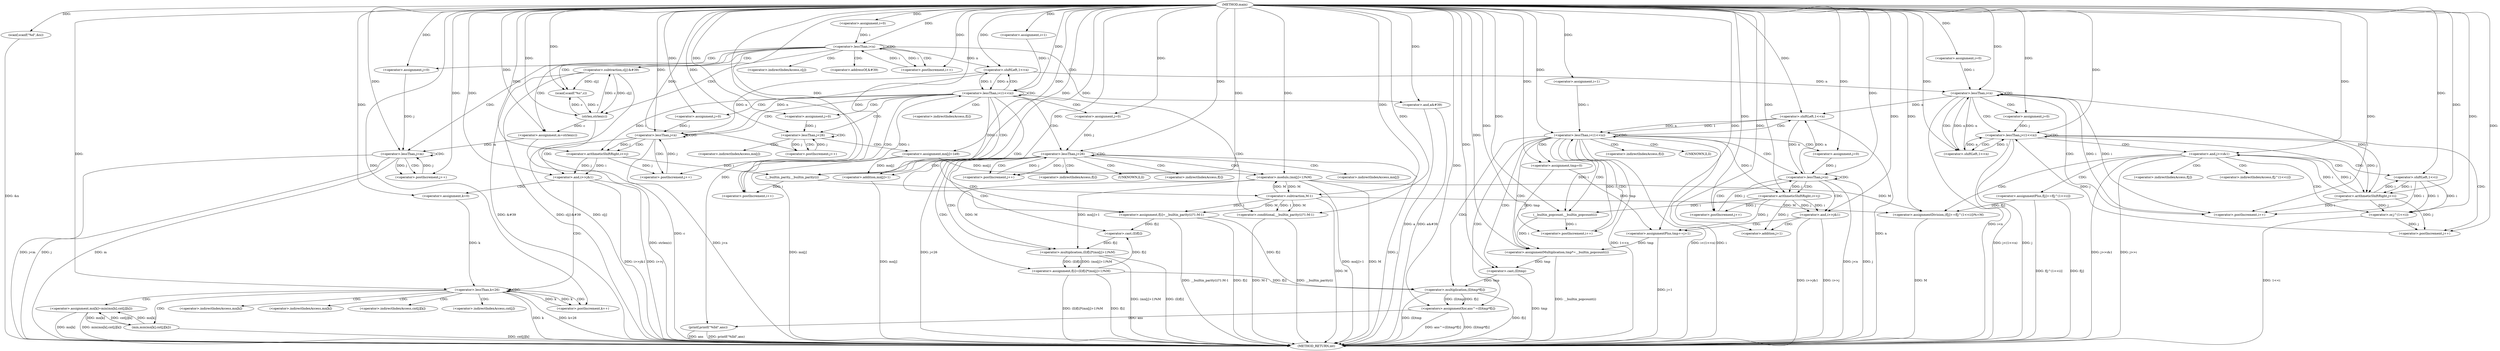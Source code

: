 digraph "main" {  
"1000102" [label = "(METHOD,main)" ]
"1000346" [label = "(METHOD_RETURN,int)" ]
"1000104" [label = "(scanf,scanf(\"%d\",&n))" ]
"1000343" [label = "(printf,printf(\"%lld\",ans))" ]
"1000110" [label = "(<operator>.assignment,i=0)" ]
"1000113" [label = "(<operator>.lessThan,i<n)" ]
"1000116" [label = "(<operator>.postIncrement,i++)" ]
"1000148" [label = "(<operator>.assignment,i=1)" ]
"1000151" [label = "(<operator>.lessThan,i<(1<<n))" ]
"1000156" [label = "(<operator>.postIncrement,i++)" ]
"1000253" [label = "(<operator>.assignment,i=0)" ]
"1000256" [label = "(<operator>.lessThan,i<n)" ]
"1000259" [label = "(<operator>.postIncrement,i++)" ]
"1000294" [label = "(<operator>.assignment,i=1)" ]
"1000297" [label = "(<operator>.lessThan,i<(1<<n))" ]
"1000302" [label = "(<operator>.postIncrement,i++)" ]
"1000137" [label = "(<operator>.subtraction,c[j]-&#39)" ]
"1000143" [label = "(<operator>.and,a&#39)" ]
"1000213" [label = "(<operator>.assignment,f[i]=__builtin_parity(i)?1:M-1)" ]
"1000263" [label = "(<operator>.assignment,j=0)" ]
"1000266" [label = "(<operator>.lessThan,j<(1<<n))" ]
"1000271" [label = "(<operator>.postIncrement,j++)" ]
"1000306" [label = "(<operator>.assignment,tmp=0)" ]
"1000330" [label = "(<operator>.assignmentMultiplication,tmp*=__builtin_popcount(i))" ]
"1000334" [label = "(<operators>.assignmentXor,ans^=(ll)tmp*f[i])" ]
"1000120" [label = "(scanf,scanf(\"%s\",c))" ]
"1000123" [label = "(<operator>.assignment,m=strlen(c))" ]
"1000129" [label = "(<operator>.assignment,j=0)" ]
"1000132" [label = "(<operator>.lessThan,j<m)" ]
"1000135" [label = "(<operator>.postIncrement,j++)" ]
"1000153" [label = "(<operator>.shiftLeft,1<<n)" ]
"1000161" [label = "(<operator>.assignment,j=0)" ]
"1000164" [label = "(<operator>.lessThan,j<26)" ]
"1000167" [label = "(<operator>.postIncrement,j++)" ]
"1000169" [label = "(<operator>.assignment,mn[j]=1e9)" ]
"1000176" [label = "(<operator>.assignment,j=0)" ]
"1000179" [label = "(<operator>.lessThan,j<n)" ]
"1000182" [label = "(<operator>.postIncrement,j++)" ]
"1000226" [label = "(<operator>.assignment,j=0)" ]
"1000229" [label = "(<operator>.lessThan,j<26)" ]
"1000232" [label = "(<operator>.postIncrement,j++)" ]
"1000234" [label = "(<operator>.assignment,f[i]=(ll)f[i]*(mn[j]+1)%M)" ]
"1000274" [label = "(<operator>.and,j>>i&1)" ]
"1000279" [label = "(<operator>.assignmentDivision,(f[j]+=f[j^(1<<i)])%=M)" ]
"1000299" [label = "(<operator>.shiftLeft,1<<n)" ]
"1000311" [label = "(<operator>.assignment,j=0)" ]
"1000314" [label = "(<operator>.lessThan,j<n)" ]
"1000317" [label = "(<operator>.postIncrement,j++)" ]
"1000185" [label = "(<operator>.and,i>>j&1)" ]
"1000217" [label = "(<operator>.conditional,__builtin_parity(i)?1:M-1)" ]
"1000268" [label = "(<operator>.shiftLeft,1<<n)" ]
"1000320" [label = "(<operator>.and,i>>j&1)" ]
"1000325" [label = "(<operator>.assignmentPlus,tmp+=j+1)" ]
"1000332" [label = "(__builtin_popcount,__builtin_popcount(i))" ]
"1000336" [label = "(<operator>.multiplication,(ll)tmp*f[i])" ]
"1000125" [label = "(strlen,strlen(c))" ]
"1000192" [label = "(<operator>.assignment,k=0)" ]
"1000195" [label = "(<operator>.lessThan,k<26)" ]
"1000198" [label = "(<operator>.postIncrement,k++)" ]
"1000200" [label = "(<operator>.assignment,mn[k]=min(mn[k],cnt[j][k]))" ]
"1000218" [label = "(__builtin_parity,__builtin_parity(i))" ]
"1000221" [label = "(<operator>.subtraction,M-1)" ]
"1000238" [label = "(<operator>.multiplication,(ll)f[i]*(mn[j]+1)%M)" ]
"1000275" [label = "(<operator>.arithmeticShiftRight,j>>i)" ]
"1000280" [label = "(<operator>.assignmentPlus,f[j]+=f[j^(1<<i)])" ]
"1000337" [label = "(<operator>.cast,(ll)tmp)" ]
"1000186" [label = "(<operator>.arithmeticShiftRight,i>>j)" ]
"1000239" [label = "(<operator>.cast,(ll)f[i])" ]
"1000244" [label = "(<operator>.modulo,(mn[j]+1)%M)" ]
"1000321" [label = "(<operator>.arithmeticShiftRight,i>>j)" ]
"1000327" [label = "(<operator>.addition,j+1)" ]
"1000204" [label = "(min,min(mn[k],cnt[j][k]))" ]
"1000245" [label = "(<operator>.addition,mn[j]+1)" ]
"1000286" [label = "(<operator>.or,j^(1<<i))" ]
"1000288" [label = "(<operator>.shiftLeft,1<<i)" ]
"1000138" [label = "(<operator>.indirectIndexAccess,c[j])" ]
"1000141" [label = "(<operator>.addressOf,&#39)" ]
"1000214" [label = "(<operator>.indirectIndexAccess,f[i])" ]
"1000170" [label = "(<operator>.indirectIndexAccess,mn[j])" ]
"1000235" [label = "(<operator>.indirectIndexAccess,f[i])" ]
"1000340" [label = "(<operator>.indirectIndexAccess,f[i])" ]
"1000281" [label = "(<operator>.indirectIndexAccess,f[j])" ]
"1000284" [label = "(<operator>.indirectIndexAccess,f[j^(1<<i)])" ]
"1000338" [label = "(UNKNOWN,ll,ll)" ]
"1000201" [label = "(<operator>.indirectIndexAccess,mn[k])" ]
"1000240" [label = "(UNKNOWN,ll,ll)" ]
"1000241" [label = "(<operator>.indirectIndexAccess,f[i])" ]
"1000205" [label = "(<operator>.indirectIndexAccess,mn[k])" ]
"1000208" [label = "(<operator>.indirectIndexAccess,cnt[j][k])" ]
"1000246" [label = "(<operator>.indirectIndexAccess,mn[j])" ]
"1000209" [label = "(<operator>.indirectIndexAccess,cnt[j])" ]
  "1000104" -> "1000346"  [ label = "DDG: &n"] 
  "1000256" -> "1000346"  [ label = "DDG: i<n"] 
  "1000297" -> "1000346"  [ label = "DDG: i"] 
  "1000299" -> "1000346"  [ label = "DDG: n"] 
  "1000297" -> "1000346"  [ label = "DDG: 1<<n"] 
  "1000297" -> "1000346"  [ label = "DDG: i<(1<<n)"] 
  "1000343" -> "1000346"  [ label = "DDG: ans"] 
  "1000343" -> "1000346"  [ label = "DDG: printf(\"%lld\",ans)"] 
  "1000314" -> "1000346"  [ label = "DDG: j"] 
  "1000314" -> "1000346"  [ label = "DDG: j<n"] 
  "1000330" -> "1000346"  [ label = "DDG: __builtin_popcount(i)"] 
  "1000337" -> "1000346"  [ label = "DDG: tmp"] 
  "1000336" -> "1000346"  [ label = "DDG: (ll)tmp"] 
  "1000336" -> "1000346"  [ label = "DDG: f[i]"] 
  "1000334" -> "1000346"  [ label = "DDG: (ll)tmp*f[i]"] 
  "1000334" -> "1000346"  [ label = "DDG: ans^=(ll)tmp*f[i]"] 
  "1000320" -> "1000346"  [ label = "DDG: i>>j"] 
  "1000320" -> "1000346"  [ label = "DDG: i>>j&1"] 
  "1000325" -> "1000346"  [ label = "DDG: j+1"] 
  "1000266" -> "1000346"  [ label = "DDG: j"] 
  "1000266" -> "1000346"  [ label = "DDG: j<(1<<n)"] 
  "1000274" -> "1000346"  [ label = "DDG: j>>i"] 
  "1000274" -> "1000346"  [ label = "DDG: j>>i&1"] 
  "1000280" -> "1000346"  [ label = "DDG: f[j]"] 
  "1000286" -> "1000346"  [ label = "DDG: 1<<i"] 
  "1000280" -> "1000346"  [ label = "DDG: f[j^(1<<i)]"] 
  "1000279" -> "1000346"  [ label = "DDG: M"] 
  "1000179" -> "1000346"  [ label = "DDG: j<n"] 
  "1000213" -> "1000346"  [ label = "DDG: f[i]"] 
  "1000217" -> "1000346"  [ label = "DDG: __builtin_parity(i)"] 
  "1000221" -> "1000346"  [ label = "DDG: M"] 
  "1000217" -> "1000346"  [ label = "DDG: M-1"] 
  "1000213" -> "1000346"  [ label = "DDG: __builtin_parity(i)?1:M-1"] 
  "1000229" -> "1000346"  [ label = "DDG: j"] 
  "1000229" -> "1000346"  [ label = "DDG: j<26"] 
  "1000234" -> "1000346"  [ label = "DDG: f[i]"] 
  "1000238" -> "1000346"  [ label = "DDG: (ll)f[i]"] 
  "1000245" -> "1000346"  [ label = "DDG: mn[j]"] 
  "1000244" -> "1000346"  [ label = "DDG: mn[j]+1"] 
  "1000244" -> "1000346"  [ label = "DDG: M"] 
  "1000238" -> "1000346"  [ label = "DDG: (mn[j]+1)%M"] 
  "1000234" -> "1000346"  [ label = "DDG: (ll)f[i]*(mn[j]+1)%M"] 
  "1000185" -> "1000346"  [ label = "DDG: i>>j"] 
  "1000185" -> "1000346"  [ label = "DDG: i>>j&1"] 
  "1000195" -> "1000346"  [ label = "DDG: k"] 
  "1000195" -> "1000346"  [ label = "DDG: k<26"] 
  "1000200" -> "1000346"  [ label = "DDG: mn[k]"] 
  "1000204" -> "1000346"  [ label = "DDG: cnt[j][k]"] 
  "1000200" -> "1000346"  [ label = "DDG: min(mn[k],cnt[j][k])"] 
  "1000169" -> "1000346"  [ label = "DDG: mn[j]"] 
  "1000125" -> "1000346"  [ label = "DDG: c"] 
  "1000123" -> "1000346"  [ label = "DDG: strlen(c)"] 
  "1000132" -> "1000346"  [ label = "DDG: j"] 
  "1000132" -> "1000346"  [ label = "DDG: m"] 
  "1000132" -> "1000346"  [ label = "DDG: j<m"] 
  "1000137" -> "1000346"  [ label = "DDG: c[j]"] 
  "1000137" -> "1000346"  [ label = "DDG: &#39"] 
  "1000137" -> "1000346"  [ label = "DDG: c[j]-&#39"] 
  "1000143" -> "1000346"  [ label = "DDG: a&#39"] 
  "1000143" -> "1000346"  [ label = "DDG: a"] 
  "1000102" -> "1000104"  [ label = "DDG: "] 
  "1000102" -> "1000110"  [ label = "DDG: "] 
  "1000102" -> "1000148"  [ label = "DDG: "] 
  "1000102" -> "1000253"  [ label = "DDG: "] 
  "1000102" -> "1000294"  [ label = "DDG: "] 
  "1000102" -> "1000343"  [ label = "DDG: "] 
  "1000334" -> "1000343"  [ label = "DDG: ans"] 
  "1000110" -> "1000113"  [ label = "DDG: i"] 
  "1000116" -> "1000113"  [ label = "DDG: i"] 
  "1000102" -> "1000113"  [ label = "DDG: "] 
  "1000113" -> "1000116"  [ label = "DDG: i"] 
  "1000102" -> "1000116"  [ label = "DDG: "] 
  "1000148" -> "1000151"  [ label = "DDG: i"] 
  "1000156" -> "1000151"  [ label = "DDG: i"] 
  "1000102" -> "1000151"  [ label = "DDG: "] 
  "1000153" -> "1000151"  [ label = "DDG: n"] 
  "1000153" -> "1000151"  [ label = "DDG: 1"] 
  "1000218" -> "1000156"  [ label = "DDG: i"] 
  "1000102" -> "1000156"  [ label = "DDG: "] 
  "1000102" -> "1000213"  [ label = "DDG: "] 
  "1000221" -> "1000213"  [ label = "DDG: M"] 
  "1000221" -> "1000213"  [ label = "DDG: 1"] 
  "1000253" -> "1000256"  [ label = "DDG: i"] 
  "1000259" -> "1000256"  [ label = "DDG: i"] 
  "1000102" -> "1000256"  [ label = "DDG: "] 
  "1000153" -> "1000256"  [ label = "DDG: n"] 
  "1000268" -> "1000256"  [ label = "DDG: n"] 
  "1000256" -> "1000259"  [ label = "DDG: i"] 
  "1000275" -> "1000259"  [ label = "DDG: i"] 
  "1000288" -> "1000259"  [ label = "DDG: i"] 
  "1000102" -> "1000259"  [ label = "DDG: "] 
  "1000102" -> "1000263"  [ label = "DDG: "] 
  "1000294" -> "1000297"  [ label = "DDG: i"] 
  "1000302" -> "1000297"  [ label = "DDG: i"] 
  "1000102" -> "1000297"  [ label = "DDG: "] 
  "1000299" -> "1000297"  [ label = "DDG: 1"] 
  "1000299" -> "1000297"  [ label = "DDG: n"] 
  "1000332" -> "1000302"  [ label = "DDG: i"] 
  "1000102" -> "1000302"  [ label = "DDG: "] 
  "1000102" -> "1000306"  [ label = "DDG: "] 
  "1000332" -> "1000330"  [ label = "DDG: i"] 
  "1000102" -> "1000120"  [ label = "DDG: "] 
  "1000125" -> "1000123"  [ label = "DDG: c"] 
  "1000102" -> "1000129"  [ label = "DDG: "] 
  "1000125" -> "1000137"  [ label = "DDG: c"] 
  "1000102" -> "1000143"  [ label = "DDG: "] 
  "1000102" -> "1000153"  [ label = "DDG: "] 
  "1000113" -> "1000153"  [ label = "DDG: n"] 
  "1000179" -> "1000153"  [ label = "DDG: n"] 
  "1000102" -> "1000161"  [ label = "DDG: "] 
  "1000102" -> "1000169"  [ label = "DDG: "] 
  "1000102" -> "1000176"  [ label = "DDG: "] 
  "1000102" -> "1000226"  [ label = "DDG: "] 
  "1000238" -> "1000234"  [ label = "DDG: (ll)f[i]"] 
  "1000238" -> "1000234"  [ label = "DDG: (mn[j]+1)%M"] 
  "1000263" -> "1000266"  [ label = "DDG: j"] 
  "1000271" -> "1000266"  [ label = "DDG: j"] 
  "1000102" -> "1000266"  [ label = "DDG: "] 
  "1000268" -> "1000266"  [ label = "DDG: 1"] 
  "1000268" -> "1000266"  [ label = "DDG: n"] 
  "1000275" -> "1000271"  [ label = "DDG: j"] 
  "1000286" -> "1000271"  [ label = "DDG: j"] 
  "1000102" -> "1000271"  [ label = "DDG: "] 
  "1000221" -> "1000279"  [ label = "DDG: M"] 
  "1000244" -> "1000279"  [ label = "DDG: M"] 
  "1000102" -> "1000279"  [ label = "DDG: "] 
  "1000102" -> "1000299"  [ label = "DDG: "] 
  "1000256" -> "1000299"  [ label = "DDG: n"] 
  "1000314" -> "1000299"  [ label = "DDG: n"] 
  "1000102" -> "1000311"  [ label = "DDG: "] 
  "1000306" -> "1000330"  [ label = "DDG: tmp"] 
  "1000325" -> "1000330"  [ label = "DDG: tmp"] 
  "1000102" -> "1000330"  [ label = "DDG: "] 
  "1000102" -> "1000334"  [ label = "DDG: "] 
  "1000336" -> "1000334"  [ label = "DDG: (ll)tmp"] 
  "1000336" -> "1000334"  [ label = "DDG: f[i]"] 
  "1000125" -> "1000120"  [ label = "DDG: c"] 
  "1000137" -> "1000120"  [ label = "DDG: c[j]"] 
  "1000102" -> "1000123"  [ label = "DDG: "] 
  "1000129" -> "1000132"  [ label = "DDG: j"] 
  "1000135" -> "1000132"  [ label = "DDG: j"] 
  "1000102" -> "1000132"  [ label = "DDG: "] 
  "1000123" -> "1000132"  [ label = "DDG: m"] 
  "1000132" -> "1000135"  [ label = "DDG: j"] 
  "1000102" -> "1000135"  [ label = "DDG: "] 
  "1000161" -> "1000164"  [ label = "DDG: j"] 
  "1000167" -> "1000164"  [ label = "DDG: j"] 
  "1000102" -> "1000164"  [ label = "DDG: "] 
  "1000164" -> "1000167"  [ label = "DDG: j"] 
  "1000102" -> "1000167"  [ label = "DDG: "] 
  "1000176" -> "1000179"  [ label = "DDG: j"] 
  "1000182" -> "1000179"  [ label = "DDG: j"] 
  "1000102" -> "1000179"  [ label = "DDG: "] 
  "1000153" -> "1000179"  [ label = "DDG: n"] 
  "1000186" -> "1000182"  [ label = "DDG: j"] 
  "1000102" -> "1000182"  [ label = "DDG: "] 
  "1000102" -> "1000217"  [ label = "DDG: "] 
  "1000221" -> "1000217"  [ label = "DDG: M"] 
  "1000221" -> "1000217"  [ label = "DDG: 1"] 
  "1000226" -> "1000229"  [ label = "DDG: j"] 
  "1000232" -> "1000229"  [ label = "DDG: j"] 
  "1000102" -> "1000229"  [ label = "DDG: "] 
  "1000229" -> "1000232"  [ label = "DDG: j"] 
  "1000102" -> "1000232"  [ label = "DDG: "] 
  "1000102" -> "1000268"  [ label = "DDG: "] 
  "1000256" -> "1000268"  [ label = "DDG: n"] 
  "1000275" -> "1000274"  [ label = "DDG: j"] 
  "1000275" -> "1000274"  [ label = "DDG: i"] 
  "1000102" -> "1000274"  [ label = "DDG: "] 
  "1000280" -> "1000279"  [ label = "DDG: f[j]"] 
  "1000311" -> "1000314"  [ label = "DDG: j"] 
  "1000317" -> "1000314"  [ label = "DDG: j"] 
  "1000102" -> "1000314"  [ label = "DDG: "] 
  "1000299" -> "1000314"  [ label = "DDG: n"] 
  "1000321" -> "1000317"  [ label = "DDG: j"] 
  "1000102" -> "1000317"  [ label = "DDG: "] 
  "1000321" -> "1000325"  [ label = "DDG: j"] 
  "1000102" -> "1000325"  [ label = "DDG: "] 
  "1000297" -> "1000332"  [ label = "DDG: i"] 
  "1000321" -> "1000332"  [ label = "DDG: i"] 
  "1000102" -> "1000332"  [ label = "DDG: "] 
  "1000337" -> "1000336"  [ label = "DDG: tmp"] 
  "1000213" -> "1000336"  [ label = "DDG: f[i]"] 
  "1000234" -> "1000336"  [ label = "DDG: f[i]"] 
  "1000120" -> "1000125"  [ label = "DDG: c"] 
  "1000137" -> "1000125"  [ label = "DDG: c[j]"] 
  "1000102" -> "1000125"  [ label = "DDG: "] 
  "1000186" -> "1000185"  [ label = "DDG: j"] 
  "1000186" -> "1000185"  [ label = "DDG: i"] 
  "1000102" -> "1000185"  [ label = "DDG: "] 
  "1000102" -> "1000192"  [ label = "DDG: "] 
  "1000204" -> "1000200"  [ label = "DDG: cnt[j][k]"] 
  "1000204" -> "1000200"  [ label = "DDG: mn[k]"] 
  "1000151" -> "1000218"  [ label = "DDG: i"] 
  "1000186" -> "1000218"  [ label = "DDG: i"] 
  "1000102" -> "1000218"  [ label = "DDG: "] 
  "1000244" -> "1000221"  [ label = "DDG: M"] 
  "1000102" -> "1000221"  [ label = "DDG: "] 
  "1000239" -> "1000238"  [ label = "DDG: f[i]"] 
  "1000244" -> "1000238"  [ label = "DDG: mn[j]+1"] 
  "1000244" -> "1000238"  [ label = "DDG: M"] 
  "1000266" -> "1000275"  [ label = "DDG: j"] 
  "1000102" -> "1000275"  [ label = "DDG: "] 
  "1000256" -> "1000275"  [ label = "DDG: i"] 
  "1000288" -> "1000275"  [ label = "DDG: i"] 
  "1000321" -> "1000320"  [ label = "DDG: j"] 
  "1000321" -> "1000320"  [ label = "DDG: i"] 
  "1000102" -> "1000320"  [ label = "DDG: "] 
  "1000306" -> "1000325"  [ label = "DDG: tmp"] 
  "1000330" -> "1000337"  [ label = "DDG: tmp"] 
  "1000102" -> "1000337"  [ label = "DDG: "] 
  "1000151" -> "1000186"  [ label = "DDG: i"] 
  "1000102" -> "1000186"  [ label = "DDG: "] 
  "1000179" -> "1000186"  [ label = "DDG: j"] 
  "1000192" -> "1000195"  [ label = "DDG: k"] 
  "1000198" -> "1000195"  [ label = "DDG: k"] 
  "1000102" -> "1000195"  [ label = "DDG: "] 
  "1000195" -> "1000198"  [ label = "DDG: k"] 
  "1000102" -> "1000198"  [ label = "DDG: "] 
  "1000213" -> "1000239"  [ label = "DDG: f[i]"] 
  "1000234" -> "1000239"  [ label = "DDG: f[i]"] 
  "1000169" -> "1000244"  [ label = "DDG: mn[j]"] 
  "1000102" -> "1000244"  [ label = "DDG: "] 
  "1000221" -> "1000244"  [ label = "DDG: M"] 
  "1000297" -> "1000321"  [ label = "DDG: i"] 
  "1000102" -> "1000321"  [ label = "DDG: "] 
  "1000314" -> "1000321"  [ label = "DDG: j"] 
  "1000321" -> "1000327"  [ label = "DDG: j"] 
  "1000102" -> "1000327"  [ label = "DDG: "] 
  "1000200" -> "1000204"  [ label = "DDG: mn[k]"] 
  "1000169" -> "1000245"  [ label = "DDG: mn[j]"] 
  "1000102" -> "1000245"  [ label = "DDG: "] 
  "1000275" -> "1000286"  [ label = "DDG: j"] 
  "1000102" -> "1000286"  [ label = "DDG: "] 
  "1000288" -> "1000286"  [ label = "DDG: i"] 
  "1000288" -> "1000286"  [ label = "DDG: 1"] 
  "1000102" -> "1000288"  [ label = "DDG: "] 
  "1000275" -> "1000288"  [ label = "DDG: i"] 
  "1000113" -> "1000120"  [ label = "CDG: "] 
  "1000113" -> "1000138"  [ label = "CDG: "] 
  "1000113" -> "1000143"  [ label = "CDG: "] 
  "1000113" -> "1000137"  [ label = "CDG: "] 
  "1000113" -> "1000129"  [ label = "CDG: "] 
  "1000113" -> "1000125"  [ label = "CDG: "] 
  "1000113" -> "1000141"  [ label = "CDG: "] 
  "1000113" -> "1000116"  [ label = "CDG: "] 
  "1000113" -> "1000132"  [ label = "CDG: "] 
  "1000113" -> "1000123"  [ label = "CDG: "] 
  "1000113" -> "1000113"  [ label = "CDG: "] 
  "1000151" -> "1000156"  [ label = "CDG: "] 
  "1000151" -> "1000161"  [ label = "CDG: "] 
  "1000151" -> "1000214"  [ label = "CDG: "] 
  "1000151" -> "1000176"  [ label = "CDG: "] 
  "1000151" -> "1000226"  [ label = "CDG: "] 
  "1000151" -> "1000164"  [ label = "CDG: "] 
  "1000151" -> "1000151"  [ label = "CDG: "] 
  "1000151" -> "1000179"  [ label = "CDG: "] 
  "1000151" -> "1000217"  [ label = "CDG: "] 
  "1000151" -> "1000153"  [ label = "CDG: "] 
  "1000151" -> "1000213"  [ label = "CDG: "] 
  "1000151" -> "1000229"  [ label = "CDG: "] 
  "1000151" -> "1000218"  [ label = "CDG: "] 
  "1000256" -> "1000268"  [ label = "CDG: "] 
  "1000256" -> "1000263"  [ label = "CDG: "] 
  "1000256" -> "1000256"  [ label = "CDG: "] 
  "1000256" -> "1000259"  [ label = "CDG: "] 
  "1000256" -> "1000266"  [ label = "CDG: "] 
  "1000297" -> "1000332"  [ label = "CDG: "] 
  "1000297" -> "1000302"  [ label = "CDG: "] 
  "1000297" -> "1000330"  [ label = "CDG: "] 
  "1000297" -> "1000336"  [ label = "CDG: "] 
  "1000297" -> "1000314"  [ label = "CDG: "] 
  "1000297" -> "1000334"  [ label = "CDG: "] 
  "1000297" -> "1000340"  [ label = "CDG: "] 
  "1000297" -> "1000299"  [ label = "CDG: "] 
  "1000297" -> "1000337"  [ label = "CDG: "] 
  "1000297" -> "1000338"  [ label = "CDG: "] 
  "1000297" -> "1000311"  [ label = "CDG: "] 
  "1000297" -> "1000297"  [ label = "CDG: "] 
  "1000297" -> "1000306"  [ label = "CDG: "] 
  "1000266" -> "1000268"  [ label = "CDG: "] 
  "1000266" -> "1000274"  [ label = "CDG: "] 
  "1000266" -> "1000271"  [ label = "CDG: "] 
  "1000266" -> "1000266"  [ label = "CDG: "] 
  "1000266" -> "1000275"  [ label = "CDG: "] 
  "1000132" -> "1000132"  [ label = "CDG: "] 
  "1000132" -> "1000135"  [ label = "CDG: "] 
  "1000164" -> "1000167"  [ label = "CDG: "] 
  "1000164" -> "1000169"  [ label = "CDG: "] 
  "1000164" -> "1000164"  [ label = "CDG: "] 
  "1000164" -> "1000170"  [ label = "CDG: "] 
  "1000179" -> "1000182"  [ label = "CDG: "] 
  "1000179" -> "1000179"  [ label = "CDG: "] 
  "1000179" -> "1000185"  [ label = "CDG: "] 
  "1000179" -> "1000186"  [ label = "CDG: "] 
  "1000229" -> "1000244"  [ label = "CDG: "] 
  "1000229" -> "1000235"  [ label = "CDG: "] 
  "1000229" -> "1000240"  [ label = "CDG: "] 
  "1000229" -> "1000234"  [ label = "CDG: "] 
  "1000229" -> "1000241"  [ label = "CDG: "] 
  "1000229" -> "1000238"  [ label = "CDG: "] 
  "1000229" -> "1000245"  [ label = "CDG: "] 
  "1000229" -> "1000232"  [ label = "CDG: "] 
  "1000229" -> "1000239"  [ label = "CDG: "] 
  "1000229" -> "1000246"  [ label = "CDG: "] 
  "1000229" -> "1000229"  [ label = "CDG: "] 
  "1000274" -> "1000281"  [ label = "CDG: "] 
  "1000274" -> "1000288"  [ label = "CDG: "] 
  "1000274" -> "1000286"  [ label = "CDG: "] 
  "1000274" -> "1000280"  [ label = "CDG: "] 
  "1000274" -> "1000284"  [ label = "CDG: "] 
  "1000274" -> "1000279"  [ label = "CDG: "] 
  "1000314" -> "1000321"  [ label = "CDG: "] 
  "1000314" -> "1000314"  [ label = "CDG: "] 
  "1000314" -> "1000317"  [ label = "CDG: "] 
  "1000314" -> "1000320"  [ label = "CDG: "] 
  "1000185" -> "1000192"  [ label = "CDG: "] 
  "1000185" -> "1000195"  [ label = "CDG: "] 
  "1000218" -> "1000221"  [ label = "CDG: "] 
  "1000320" -> "1000325"  [ label = "CDG: "] 
  "1000320" -> "1000327"  [ label = "CDG: "] 
  "1000195" -> "1000208"  [ label = "CDG: "] 
  "1000195" -> "1000201"  [ label = "CDG: "] 
  "1000195" -> "1000195"  [ label = "CDG: "] 
  "1000195" -> "1000205"  [ label = "CDG: "] 
  "1000195" -> "1000200"  [ label = "CDG: "] 
  "1000195" -> "1000204"  [ label = "CDG: "] 
  "1000195" -> "1000198"  [ label = "CDG: "] 
  "1000195" -> "1000209"  [ label = "CDG: "] 
}
